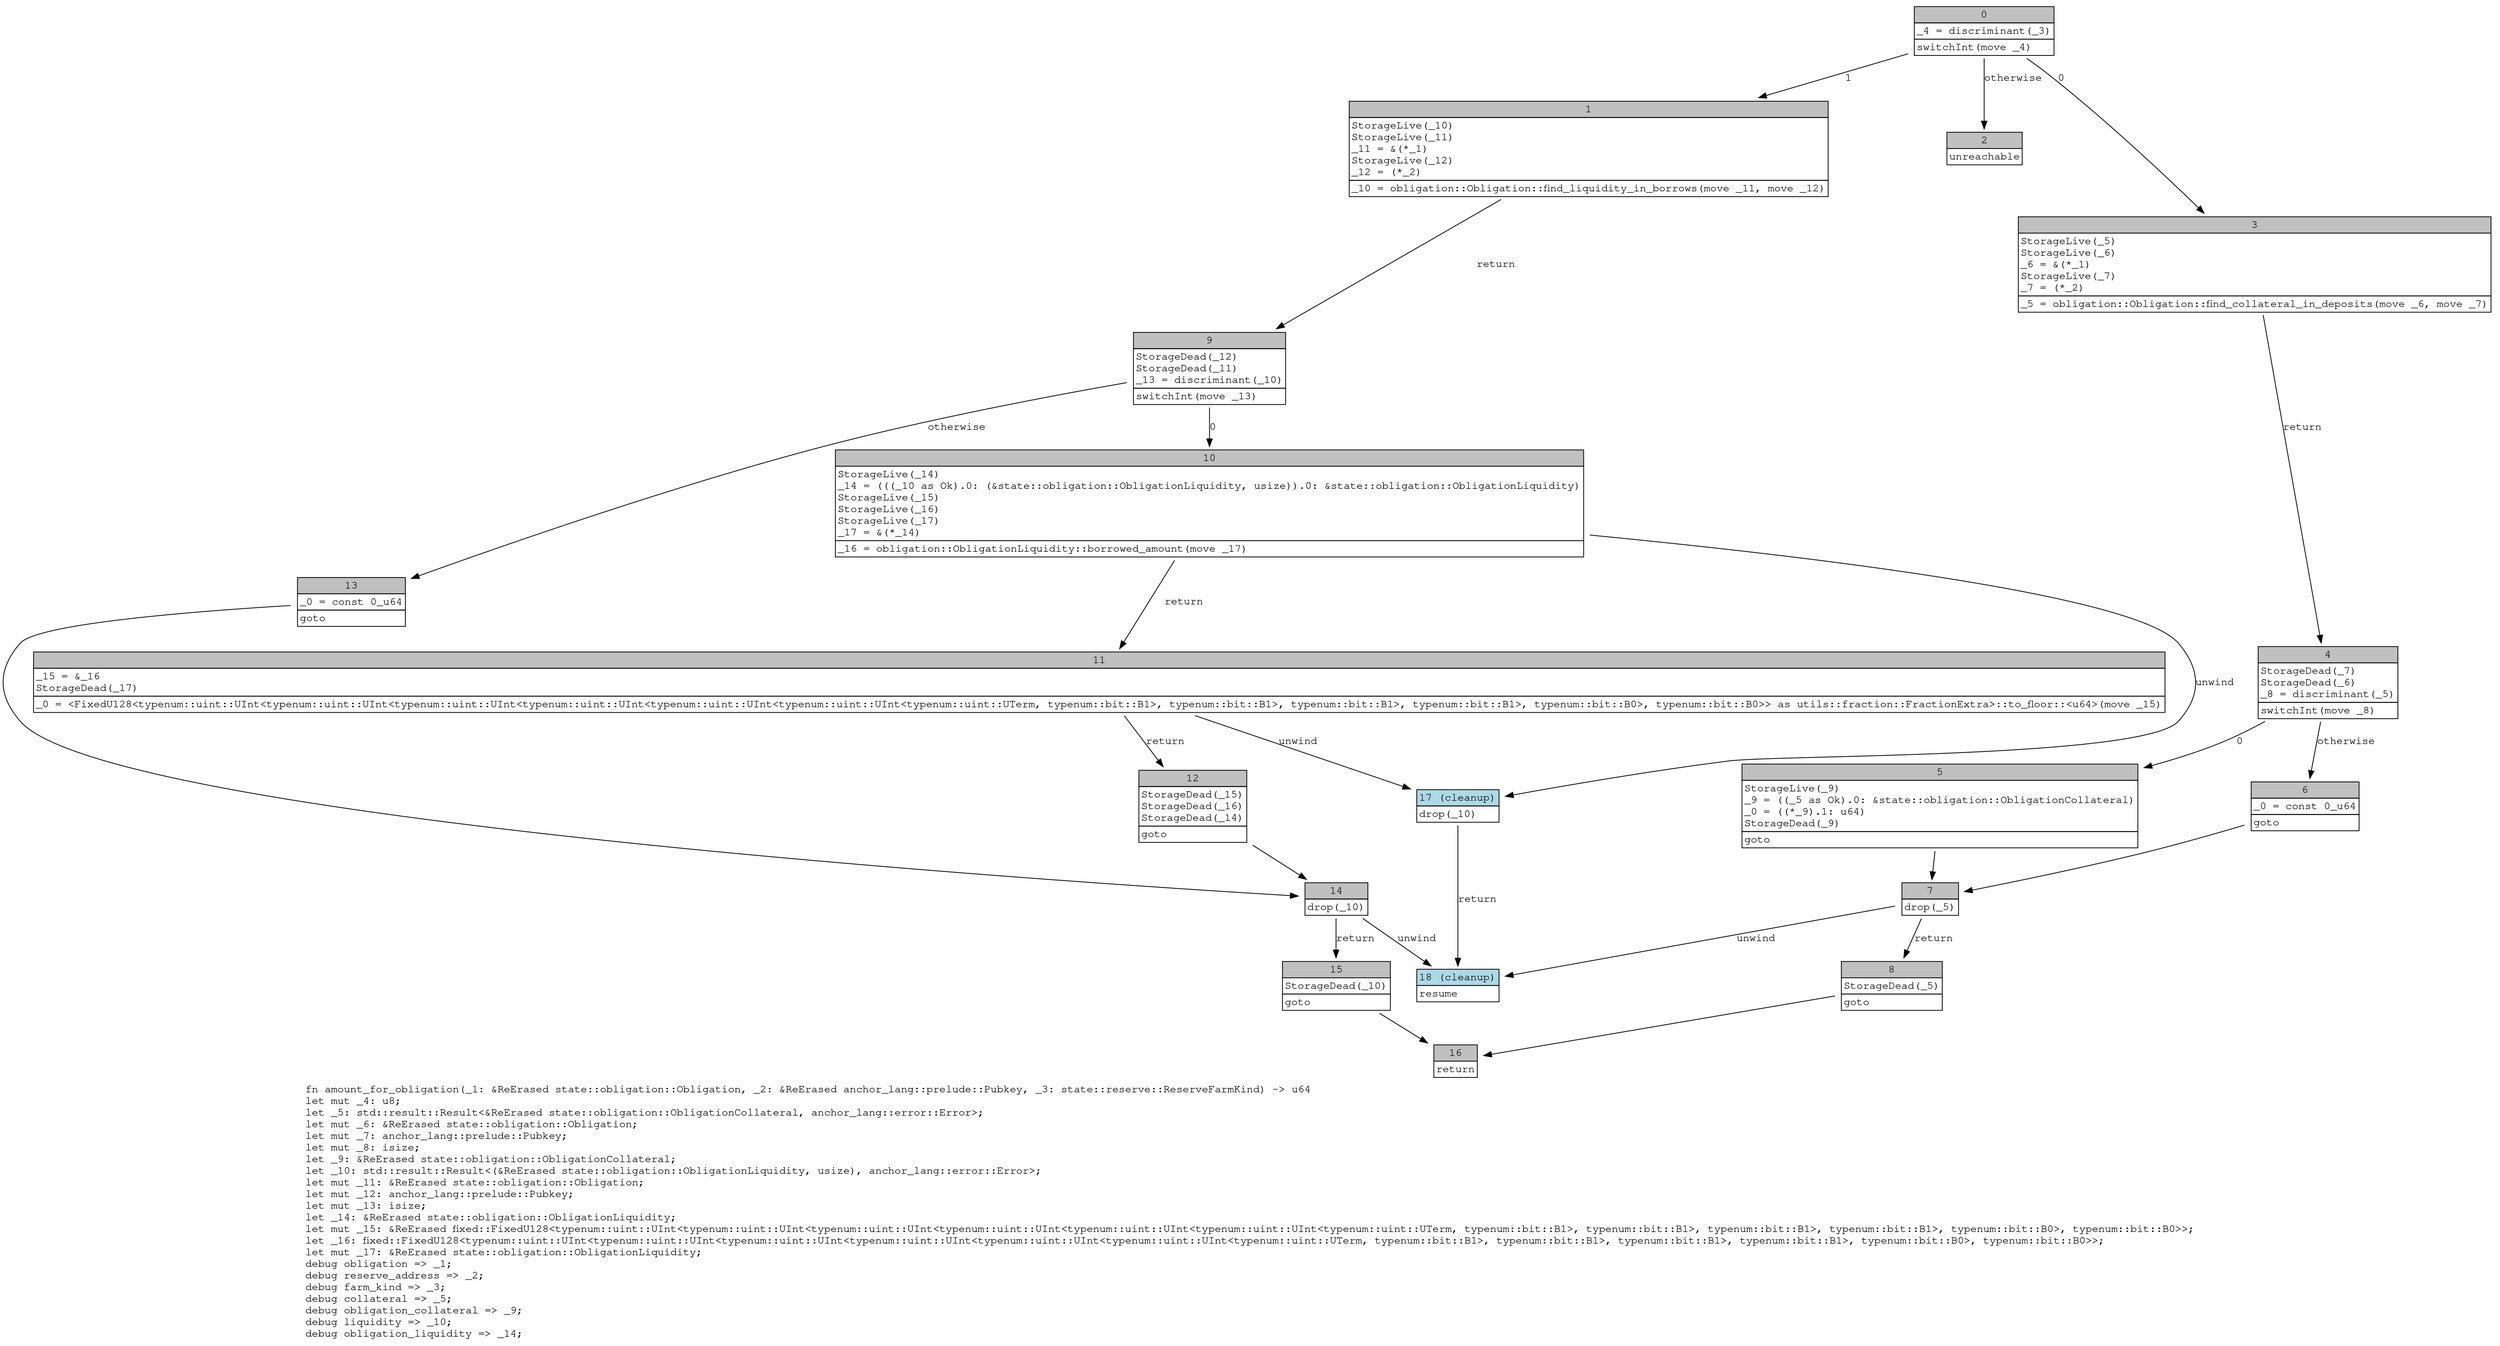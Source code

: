 digraph Mir_0_515 {
    graph [fontname="Courier, monospace"];
    node [fontname="Courier, monospace"];
    edge [fontname="Courier, monospace"];
    label=<fn amount_for_obligation(_1: &amp;ReErased state::obligation::Obligation, _2: &amp;ReErased anchor_lang::prelude::Pubkey, _3: state::reserve::ReserveFarmKind) -&gt; u64<br align="left"/>let mut _4: u8;<br align="left"/>let _5: std::result::Result&lt;&amp;ReErased state::obligation::ObligationCollateral, anchor_lang::error::Error&gt;;<br align="left"/>let mut _6: &amp;ReErased state::obligation::Obligation;<br align="left"/>let mut _7: anchor_lang::prelude::Pubkey;<br align="left"/>let mut _8: isize;<br align="left"/>let _9: &amp;ReErased state::obligation::ObligationCollateral;<br align="left"/>let _10: std::result::Result&lt;(&amp;ReErased state::obligation::ObligationLiquidity, usize), anchor_lang::error::Error&gt;;<br align="left"/>let mut _11: &amp;ReErased state::obligation::Obligation;<br align="left"/>let mut _12: anchor_lang::prelude::Pubkey;<br align="left"/>let mut _13: isize;<br align="left"/>let _14: &amp;ReErased state::obligation::ObligationLiquidity;<br align="left"/>let mut _15: &amp;ReErased fixed::FixedU128&lt;typenum::uint::UInt&lt;typenum::uint::UInt&lt;typenum::uint::UInt&lt;typenum::uint::UInt&lt;typenum::uint::UInt&lt;typenum::uint::UInt&lt;typenum::uint::UTerm, typenum::bit::B1&gt;, typenum::bit::B1&gt;, typenum::bit::B1&gt;, typenum::bit::B1&gt;, typenum::bit::B0&gt;, typenum::bit::B0&gt;&gt;;<br align="left"/>let _16: fixed::FixedU128&lt;typenum::uint::UInt&lt;typenum::uint::UInt&lt;typenum::uint::UInt&lt;typenum::uint::UInt&lt;typenum::uint::UInt&lt;typenum::uint::UInt&lt;typenum::uint::UTerm, typenum::bit::B1&gt;, typenum::bit::B1&gt;, typenum::bit::B1&gt;, typenum::bit::B1&gt;, typenum::bit::B0&gt;, typenum::bit::B0&gt;&gt;;<br align="left"/>let mut _17: &amp;ReErased state::obligation::ObligationLiquidity;<br align="left"/>debug obligation =&gt; _1;<br align="left"/>debug reserve_address =&gt; _2;<br align="left"/>debug farm_kind =&gt; _3;<br align="left"/>debug collateral =&gt; _5;<br align="left"/>debug obligation_collateral =&gt; _9;<br align="left"/>debug liquidity =&gt; _10;<br align="left"/>debug obligation_liquidity =&gt; _14;<br align="left"/>>;
    bb0__0_515 [shape="none", label=<<table border="0" cellborder="1" cellspacing="0"><tr><td bgcolor="gray" align="center" colspan="1">0</td></tr><tr><td align="left" balign="left">_4 = discriminant(_3)<br/></td></tr><tr><td align="left">switchInt(move _4)</td></tr></table>>];
    bb1__0_515 [shape="none", label=<<table border="0" cellborder="1" cellspacing="0"><tr><td bgcolor="gray" align="center" colspan="1">1</td></tr><tr><td align="left" balign="left">StorageLive(_10)<br/>StorageLive(_11)<br/>_11 = &amp;(*_1)<br/>StorageLive(_12)<br/>_12 = (*_2)<br/></td></tr><tr><td align="left">_10 = obligation::Obligation::find_liquidity_in_borrows(move _11, move _12)</td></tr></table>>];
    bb2__0_515 [shape="none", label=<<table border="0" cellborder="1" cellspacing="0"><tr><td bgcolor="gray" align="center" colspan="1">2</td></tr><tr><td align="left">unreachable</td></tr></table>>];
    bb3__0_515 [shape="none", label=<<table border="0" cellborder="1" cellspacing="0"><tr><td bgcolor="gray" align="center" colspan="1">3</td></tr><tr><td align="left" balign="left">StorageLive(_5)<br/>StorageLive(_6)<br/>_6 = &amp;(*_1)<br/>StorageLive(_7)<br/>_7 = (*_2)<br/></td></tr><tr><td align="left">_5 = obligation::Obligation::find_collateral_in_deposits(move _6, move _7)</td></tr></table>>];
    bb4__0_515 [shape="none", label=<<table border="0" cellborder="1" cellspacing="0"><tr><td bgcolor="gray" align="center" colspan="1">4</td></tr><tr><td align="left" balign="left">StorageDead(_7)<br/>StorageDead(_6)<br/>_8 = discriminant(_5)<br/></td></tr><tr><td align="left">switchInt(move _8)</td></tr></table>>];
    bb5__0_515 [shape="none", label=<<table border="0" cellborder="1" cellspacing="0"><tr><td bgcolor="gray" align="center" colspan="1">5</td></tr><tr><td align="left" balign="left">StorageLive(_9)<br/>_9 = ((_5 as Ok).0: &amp;state::obligation::ObligationCollateral)<br/>_0 = ((*_9).1: u64)<br/>StorageDead(_9)<br/></td></tr><tr><td align="left">goto</td></tr></table>>];
    bb6__0_515 [shape="none", label=<<table border="0" cellborder="1" cellspacing="0"><tr><td bgcolor="gray" align="center" colspan="1">6</td></tr><tr><td align="left" balign="left">_0 = const 0_u64<br/></td></tr><tr><td align="left">goto</td></tr></table>>];
    bb7__0_515 [shape="none", label=<<table border="0" cellborder="1" cellspacing="0"><tr><td bgcolor="gray" align="center" colspan="1">7</td></tr><tr><td align="left">drop(_5)</td></tr></table>>];
    bb8__0_515 [shape="none", label=<<table border="0" cellborder="1" cellspacing="0"><tr><td bgcolor="gray" align="center" colspan="1">8</td></tr><tr><td align="left" balign="left">StorageDead(_5)<br/></td></tr><tr><td align="left">goto</td></tr></table>>];
    bb9__0_515 [shape="none", label=<<table border="0" cellborder="1" cellspacing="0"><tr><td bgcolor="gray" align="center" colspan="1">9</td></tr><tr><td align="left" balign="left">StorageDead(_12)<br/>StorageDead(_11)<br/>_13 = discriminant(_10)<br/></td></tr><tr><td align="left">switchInt(move _13)</td></tr></table>>];
    bb10__0_515 [shape="none", label=<<table border="0" cellborder="1" cellspacing="0"><tr><td bgcolor="gray" align="center" colspan="1">10</td></tr><tr><td align="left" balign="left">StorageLive(_14)<br/>_14 = (((_10 as Ok).0: (&amp;state::obligation::ObligationLiquidity, usize)).0: &amp;state::obligation::ObligationLiquidity)<br/>StorageLive(_15)<br/>StorageLive(_16)<br/>StorageLive(_17)<br/>_17 = &amp;(*_14)<br/></td></tr><tr><td align="left">_16 = obligation::ObligationLiquidity::borrowed_amount(move _17)</td></tr></table>>];
    bb11__0_515 [shape="none", label=<<table border="0" cellborder="1" cellspacing="0"><tr><td bgcolor="gray" align="center" colspan="1">11</td></tr><tr><td align="left" balign="left">_15 = &amp;_16<br/>StorageDead(_17)<br/></td></tr><tr><td align="left">_0 = &lt;FixedU128&lt;typenum::uint::UInt&lt;typenum::uint::UInt&lt;typenum::uint::UInt&lt;typenum::uint::UInt&lt;typenum::uint::UInt&lt;typenum::uint::UInt&lt;typenum::uint::UTerm, typenum::bit::B1&gt;, typenum::bit::B1&gt;, typenum::bit::B1&gt;, typenum::bit::B1&gt;, typenum::bit::B0&gt;, typenum::bit::B0&gt;&gt; as utils::fraction::FractionExtra&gt;::to_floor::&lt;u64&gt;(move _15)</td></tr></table>>];
    bb12__0_515 [shape="none", label=<<table border="0" cellborder="1" cellspacing="0"><tr><td bgcolor="gray" align="center" colspan="1">12</td></tr><tr><td align="left" balign="left">StorageDead(_15)<br/>StorageDead(_16)<br/>StorageDead(_14)<br/></td></tr><tr><td align="left">goto</td></tr></table>>];
    bb13__0_515 [shape="none", label=<<table border="0" cellborder="1" cellspacing="0"><tr><td bgcolor="gray" align="center" colspan="1">13</td></tr><tr><td align="left" balign="left">_0 = const 0_u64<br/></td></tr><tr><td align="left">goto</td></tr></table>>];
    bb14__0_515 [shape="none", label=<<table border="0" cellborder="1" cellspacing="0"><tr><td bgcolor="gray" align="center" colspan="1">14</td></tr><tr><td align="left">drop(_10)</td></tr></table>>];
    bb15__0_515 [shape="none", label=<<table border="0" cellborder="1" cellspacing="0"><tr><td bgcolor="gray" align="center" colspan="1">15</td></tr><tr><td align="left" balign="left">StorageDead(_10)<br/></td></tr><tr><td align="left">goto</td></tr></table>>];
    bb16__0_515 [shape="none", label=<<table border="0" cellborder="1" cellspacing="0"><tr><td bgcolor="gray" align="center" colspan="1">16</td></tr><tr><td align="left">return</td></tr></table>>];
    bb17__0_515 [shape="none", label=<<table border="0" cellborder="1" cellspacing="0"><tr><td bgcolor="lightblue" align="center" colspan="1">17 (cleanup)</td></tr><tr><td align="left">drop(_10)</td></tr></table>>];
    bb18__0_515 [shape="none", label=<<table border="0" cellborder="1" cellspacing="0"><tr><td bgcolor="lightblue" align="center" colspan="1">18 (cleanup)</td></tr><tr><td align="left">resume</td></tr></table>>];
    bb0__0_515 -> bb3__0_515 [label="0"];
    bb0__0_515 -> bb1__0_515 [label="1"];
    bb0__0_515 -> bb2__0_515 [label="otherwise"];
    bb1__0_515 -> bb9__0_515 [label="return"];
    bb3__0_515 -> bb4__0_515 [label="return"];
    bb4__0_515 -> bb5__0_515 [label="0"];
    bb4__0_515 -> bb6__0_515 [label="otherwise"];
    bb5__0_515 -> bb7__0_515 [label=""];
    bb6__0_515 -> bb7__0_515 [label=""];
    bb7__0_515 -> bb8__0_515 [label="return"];
    bb7__0_515 -> bb18__0_515 [label="unwind"];
    bb8__0_515 -> bb16__0_515 [label=""];
    bb9__0_515 -> bb10__0_515 [label="0"];
    bb9__0_515 -> bb13__0_515 [label="otherwise"];
    bb10__0_515 -> bb11__0_515 [label="return"];
    bb10__0_515 -> bb17__0_515 [label="unwind"];
    bb11__0_515 -> bb12__0_515 [label="return"];
    bb11__0_515 -> bb17__0_515 [label="unwind"];
    bb12__0_515 -> bb14__0_515 [label=""];
    bb13__0_515 -> bb14__0_515 [label=""];
    bb14__0_515 -> bb15__0_515 [label="return"];
    bb14__0_515 -> bb18__0_515 [label="unwind"];
    bb15__0_515 -> bb16__0_515 [label=""];
    bb17__0_515 -> bb18__0_515 [label="return"];
}
